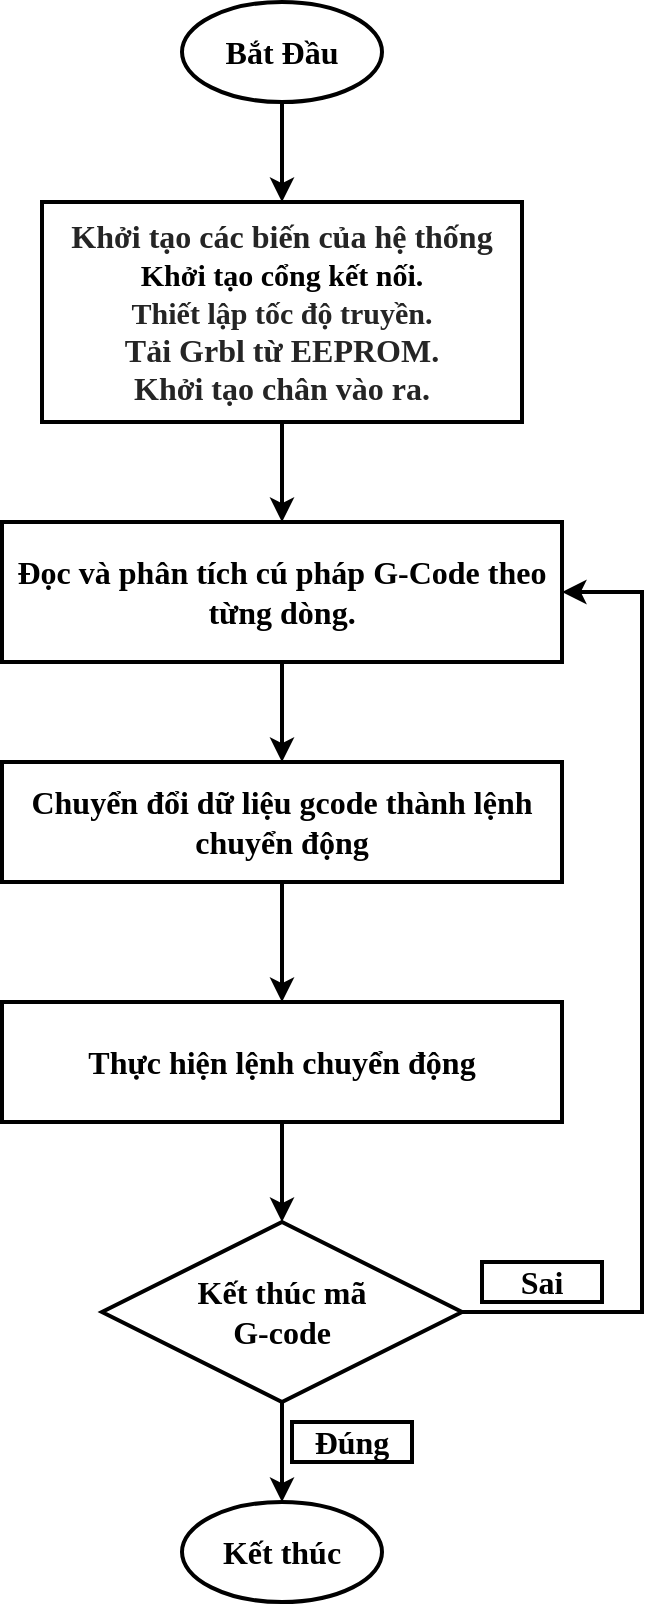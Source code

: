 <mxfile version="18.2.1" type="device"><diagram id="kdQYxcziiyNv4y-Gg6ew" name="Page-1"><mxGraphModel dx="1335" dy="763" grid="1" gridSize="10" guides="1" tooltips="1" connect="1" arrows="1" fold="1" page="1" pageScale="1" pageWidth="850" pageHeight="1100" math="0" shadow="0"><root><mxCell id="0"/><mxCell id="1" parent="0"/><mxCell id="QjiBQ_h2XHmGRYZLgz04-5" value="" style="endArrow=classic;html=1;rounded=0;fontFamily=Times New Roman;fontSize=16;exitX=0.5;exitY=1;exitDx=0;exitDy=0;entryX=0.5;entryY=0;entryDx=0;entryDy=0;strokeWidth=2;" parent="1" target="1nFq-xpF0JQkRDwRVG5t-9" edge="1"><mxGeometry width="50" height="50" relative="1" as="geometry"><mxPoint x="420" y="270" as="sourcePoint"/><mxPoint x="450" y="440" as="targetPoint"/></mxGeometry></mxCell><mxCell id="1nFq-xpF0JQkRDwRVG5t-1" value="&lt;font style=&quot;font-size: 16px;&quot; face=&quot;Times New Roman&quot;&gt;&lt;b&gt;Đọc và phân tích cú pháp G-Code theo từng dòng.&lt;/b&gt;&lt;/font&gt;" style="rounded=0;whiteSpace=wrap;html=1;strokeWidth=2;" parent="1" vertex="1"><mxGeometry x="280" y="480" width="280" height="70" as="geometry"/></mxCell><mxCell id="1nFq-xpF0JQkRDwRVG5t-3" value="&lt;b&gt;&lt;font style=&quot;font-size: 16px;&quot;&gt;Chuyển đổi dữ liệu gcode thành lệnh chuyển động&lt;/font&gt;&lt;/b&gt;" style="rounded=0;whiteSpace=wrap;html=1;fontFamily=Times New Roman;fontSize=16;strokeWidth=2;" parent="1" vertex="1"><mxGeometry x="280" y="600" width="280" height="60" as="geometry"/></mxCell><mxCell id="1nFq-xpF0JQkRDwRVG5t-4" value="" style="endArrow=classic;html=1;rounded=0;fontFamily=Times New Roman;fontSize=16;exitX=0.5;exitY=1;exitDx=0;exitDy=0;entryX=0.5;entryY=0;entryDx=0;entryDy=0;strokeWidth=2;" parent="1" source="1nFq-xpF0JQkRDwRVG5t-1" target="1nFq-xpF0JQkRDwRVG5t-3" edge="1"><mxGeometry width="50" height="50" relative="1" as="geometry"><mxPoint x="370" y="740" as="sourcePoint"/><mxPoint x="420" y="690" as="targetPoint"/></mxGeometry></mxCell><mxCell id="1nFq-xpF0JQkRDwRVG5t-5" value="&lt;b&gt;Thực hiện lệnh chuyển động&lt;/b&gt;" style="rounded=0;whiteSpace=wrap;html=1;fontFamily=Times New Roman;fontSize=16;strokeWidth=2;" parent="1" vertex="1"><mxGeometry x="280" y="720" width="280" height="60" as="geometry"/></mxCell><mxCell id="1nFq-xpF0JQkRDwRVG5t-6" value="" style="endArrow=classic;html=1;rounded=0;fontFamily=Times New Roman;fontSize=16;exitX=0.5;exitY=1;exitDx=0;exitDy=0;entryX=0.5;entryY=0;entryDx=0;entryDy=0;strokeWidth=2;" parent="1" source="1nFq-xpF0JQkRDwRVG5t-3" target="1nFq-xpF0JQkRDwRVG5t-5" edge="1"><mxGeometry width="50" height="50" relative="1" as="geometry"><mxPoint x="270" y="700" as="sourcePoint"/><mxPoint x="320" y="650" as="targetPoint"/></mxGeometry></mxCell><mxCell id="1nFq-xpF0JQkRDwRVG5t-8" value="" style="endArrow=classic;html=1;rounded=0;fontFamily=Times New Roman;fontSize=16;exitX=0.5;exitY=1;exitDx=0;exitDy=0;entryX=0.5;entryY=0;entryDx=0;entryDy=0;strokeWidth=2;" parent="1" source="1nFq-xpF0JQkRDwRVG5t-5" edge="1" target="EtQXCorl5BrqkaH5FU3X-8"><mxGeometry width="50" height="50" relative="1" as="geometry"><mxPoint x="420" y="760" as="sourcePoint"/><mxPoint x="420" y="840.0" as="targetPoint"/></mxGeometry></mxCell><mxCell id="1nFq-xpF0JQkRDwRVG5t-9" value="&lt;span style=&quot;color: rgb(37, 37, 37);&quot;&gt;&lt;b&gt;Khởi tạo các biến của hệ thống&lt;br&gt;&lt;/b&gt;&lt;/span&gt;&lt;div style=&quot;&quot;&gt;&lt;span style=&quot;font-size: 15px; background-color: initial;&quot;&gt;&lt;b&gt;Khởi tạo cổng kết nối.&lt;/b&gt;&lt;/span&gt;&lt;/div&gt;&lt;b style=&quot;&quot;&gt;&lt;span style=&quot;color: rgb(37, 37, 37); font-size: 15px;&quot;&gt;&lt;span style=&quot;background-color: initial;&quot;&gt;Thiết lập tốc độ truyền.&lt;/span&gt;&lt;/span&gt;&lt;span style=&quot;color: rgb(37, 37, 37);&quot;&gt;&lt;div&gt;&lt;span style=&quot;background-color: initial;&quot;&gt;Tải Grbl từ EEPROM.&lt;/span&gt;&lt;/div&gt;&lt;div&gt;Khởi tạo chân vào ra.&lt;/div&gt;&lt;/span&gt;&lt;/b&gt;" style="shape=parallelogram;perimeter=parallelogramPerimeter;whiteSpace=wrap;html=1;fixedSize=1;fontFamily=Times New Roman;fontSize=16;strokeWidth=2;size=0;" parent="1" vertex="1"><mxGeometry x="300" y="320" width="240" height="110" as="geometry"/></mxCell><mxCell id="1nFq-xpF0JQkRDwRVG5t-10" value="&lt;b style=&quot;&quot;&gt;Kết thúc&lt;/b&gt;" style="strokeWidth=2;html=1;shape=mxgraph.flowchart.start_1;whiteSpace=wrap;fontFamily=Times New Roman;fontSize=16;" parent="1" vertex="1"><mxGeometry x="370" y="970" width="100" height="50" as="geometry"/></mxCell><mxCell id="1nFq-xpF0JQkRDwRVG5t-11" value="&lt;b style=&quot;&quot;&gt;Bắt Đầu&lt;/b&gt;" style="strokeWidth=2;html=1;shape=mxgraph.flowchart.start_1;whiteSpace=wrap;fontFamily=Times New Roman;fontSize=16;" parent="1" vertex="1"><mxGeometry x="370" y="220" width="100" height="50" as="geometry"/></mxCell><mxCell id="1nFq-xpF0JQkRDwRVG5t-14" value="" style="endArrow=classic;html=1;rounded=0;fontFamily=Times New Roman;fontSize=16;strokeWidth=2;entryX=1;entryY=0.5;entryDx=0;entryDy=0;exitX=1;exitY=0.5;exitDx=0;exitDy=0;" parent="1" source="EtQXCorl5BrqkaH5FU3X-8" target="1nFq-xpF0JQkRDwRVG5t-1" edge="1"><mxGeometry width="50" height="50" relative="1" as="geometry"><mxPoint x="420" y="810" as="sourcePoint"/><mxPoint x="710" y="410" as="targetPoint"/><Array as="points"><mxPoint x="600" y="875"/><mxPoint x="600" y="515"/></Array></mxGeometry></mxCell><mxCell id="EtQXCorl5BrqkaH5FU3X-4" value="" style="endArrow=classic;html=1;rounded=0;fontFamily=Times New Roman;fontSize=16;strokeWidth=2;exitX=0.5;exitY=1;exitDx=0;exitDy=0;entryX=0.5;entryY=0;entryDx=0;entryDy=0;entryPerimeter=0;" edge="1" parent="1" source="EtQXCorl5BrqkaH5FU3X-8" target="1nFq-xpF0JQkRDwRVG5t-10"><mxGeometry width="50" height="50" relative="1" as="geometry"><mxPoint x="420" y="930" as="sourcePoint"/><mxPoint x="490" y="750" as="targetPoint"/></mxGeometry></mxCell><mxCell id="EtQXCorl5BrqkaH5FU3X-7" value="" style="endArrow=classic;html=1;rounded=0;fontFamily=Times New Roman;fontSize=16;strokeWidth=2;exitX=0.5;exitY=1;exitDx=0;exitDy=0;entryX=0.5;entryY=0;entryDx=0;entryDy=0;" edge="1" parent="1" source="1nFq-xpF0JQkRDwRVG5t-9"><mxGeometry width="50" height="50" relative="1" as="geometry"><mxPoint x="420" y="530" as="sourcePoint"/><mxPoint x="420" y="480" as="targetPoint"/></mxGeometry></mxCell><mxCell id="EtQXCorl5BrqkaH5FU3X-8" value="&lt;b&gt;Kết thúc mã&lt;br&gt;G-code&lt;/b&gt;" style="rhombus;whiteSpace=wrap;html=1;fontFamily=Times New Roman;fontSize=16;strokeWidth=2;" vertex="1" parent="1"><mxGeometry x="330" y="830" width="180" height="90" as="geometry"/></mxCell><mxCell id="EtQXCorl5BrqkaH5FU3X-9" value="&lt;b&gt;Đúng&lt;/b&gt;" style="rounded=0;whiteSpace=wrap;html=1;fontFamily=Times New Roman;fontSize=16;strokeWidth=2;" vertex="1" parent="1"><mxGeometry x="425" y="930" width="60" height="20" as="geometry"/></mxCell><mxCell id="EtQXCorl5BrqkaH5FU3X-11" value="&lt;b&gt;Sai&lt;/b&gt;" style="rounded=0;whiteSpace=wrap;html=1;fontFamily=Times New Roman;fontSize=16;strokeWidth=2;" vertex="1" parent="1"><mxGeometry x="520" y="850" width="60" height="20" as="geometry"/></mxCell></root></mxGraphModel></diagram></mxfile>